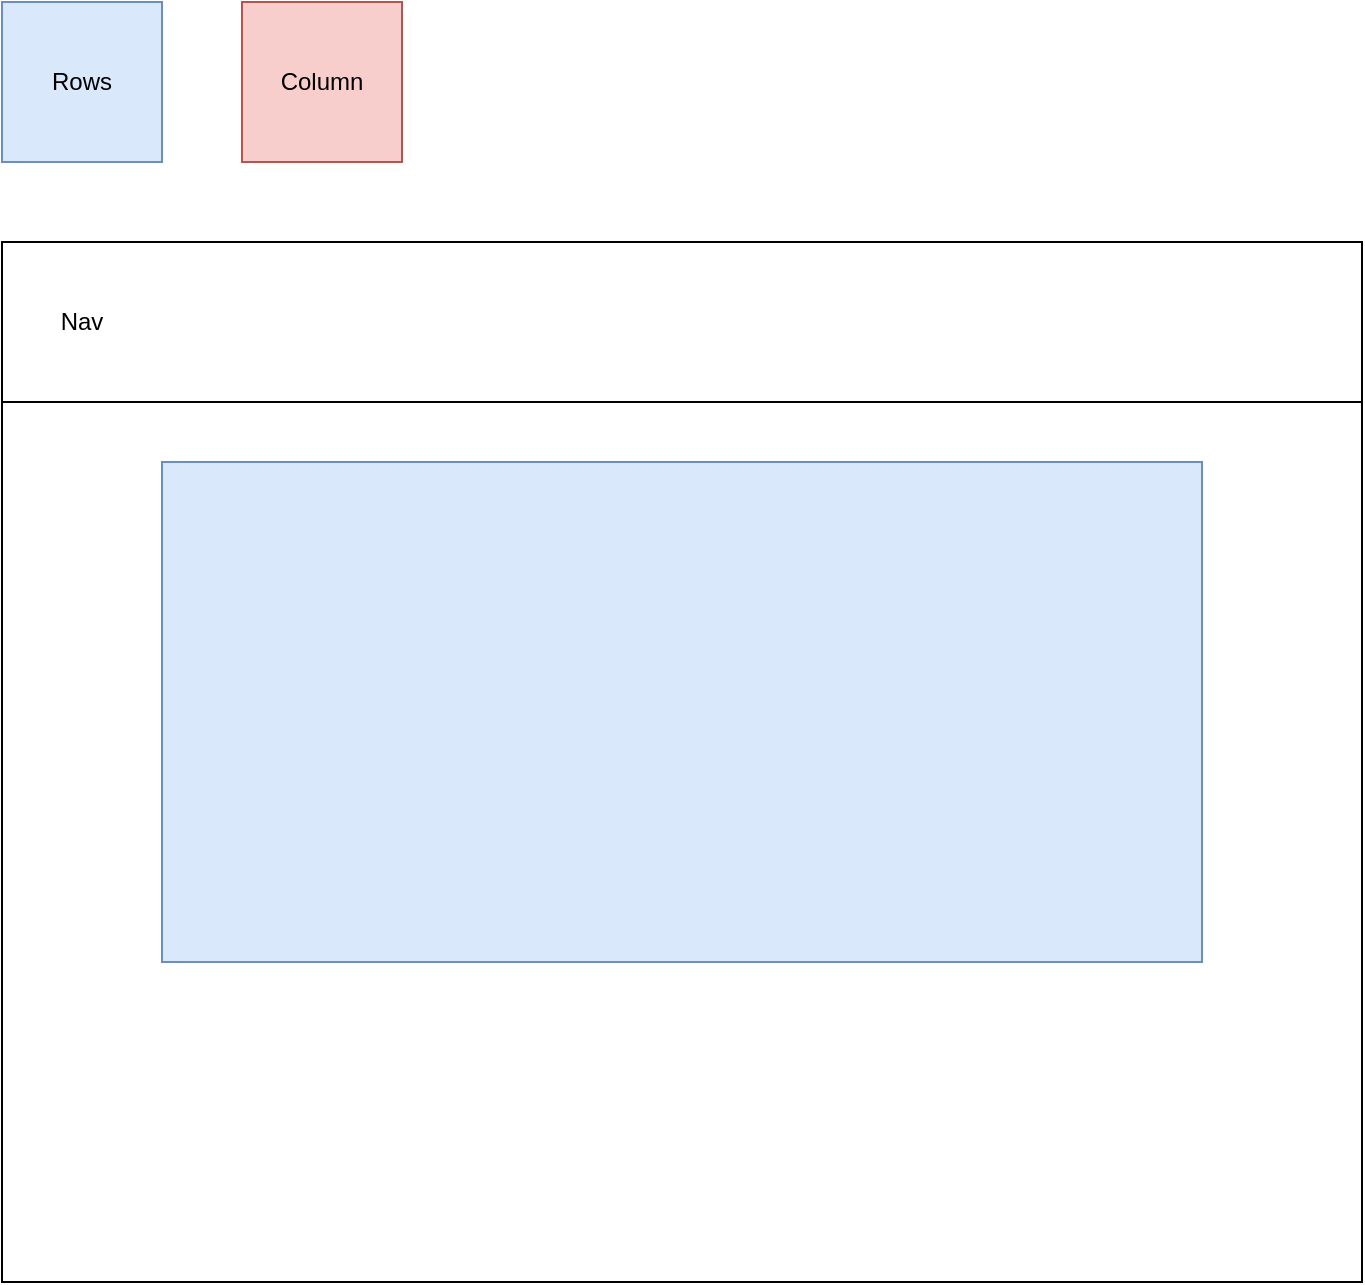 <mxfile version="13.6.4" type="github">
  <diagram id="zF8FDZ9XcyUM6ItkT7VX" name="Page-1">
    <mxGraphModel dx="1038" dy="580" grid="1" gridSize="10" guides="1" tooltips="1" connect="1" arrows="1" fold="1" page="1" pageScale="1" pageWidth="850" pageHeight="1100" math="0" shadow="0">
      <root>
        <mxCell id="0" />
        <mxCell id="1" parent="0" />
        <mxCell id="QGimOilDUo9n4gZK8Uox-1" value="" style="rounded=0;whiteSpace=wrap;html=1;" vertex="1" parent="1">
          <mxGeometry x="80" y="160" width="680" height="520" as="geometry" />
        </mxCell>
        <mxCell id="QGimOilDUo9n4gZK8Uox-2" value="" style="rounded=0;whiteSpace=wrap;html=1;" vertex="1" parent="1">
          <mxGeometry x="80" y="160" width="680" height="80" as="geometry" />
        </mxCell>
        <mxCell id="QGimOilDUo9n4gZK8Uox-3" value="Nav" style="text;html=1;strokeColor=none;fillColor=none;align=center;verticalAlign=middle;whiteSpace=wrap;rounded=0;" vertex="1" parent="1">
          <mxGeometry x="100" y="190" width="40" height="20" as="geometry" />
        </mxCell>
        <mxCell id="QGimOilDUo9n4gZK8Uox-4" value="" style="rounded=0;whiteSpace=wrap;html=1;fillColor=#dae8fc;strokeColor=#6c8ebf;" vertex="1" parent="1">
          <mxGeometry x="160" y="270" width="520" height="250" as="geometry" />
        </mxCell>
        <mxCell id="QGimOilDUo9n4gZK8Uox-6" value="" style="whiteSpace=wrap;html=1;aspect=fixed;fillColor=#dae8fc;strokeColor=#6c8ebf;" vertex="1" parent="1">
          <mxGeometry x="80" y="40" width="80" height="80" as="geometry" />
        </mxCell>
        <mxCell id="QGimOilDUo9n4gZK8Uox-8" value="Rows" style="text;html=1;strokeColor=none;fillColor=none;align=center;verticalAlign=middle;whiteSpace=wrap;rounded=0;" vertex="1" parent="1">
          <mxGeometry x="100" y="70" width="40" height="20" as="geometry" />
        </mxCell>
        <mxCell id="QGimOilDUo9n4gZK8Uox-9" value="" style="whiteSpace=wrap;html=1;aspect=fixed;fillColor=#f8cecc;strokeColor=#b85450;" vertex="1" parent="1">
          <mxGeometry x="200" y="40" width="80" height="80" as="geometry" />
        </mxCell>
        <mxCell id="QGimOilDUo9n4gZK8Uox-10" value="Column" style="text;html=1;strokeColor=none;fillColor=none;align=center;verticalAlign=middle;whiteSpace=wrap;rounded=0;" vertex="1" parent="1">
          <mxGeometry x="220" y="70" width="40" height="20" as="geometry" />
        </mxCell>
      </root>
    </mxGraphModel>
  </diagram>
</mxfile>
